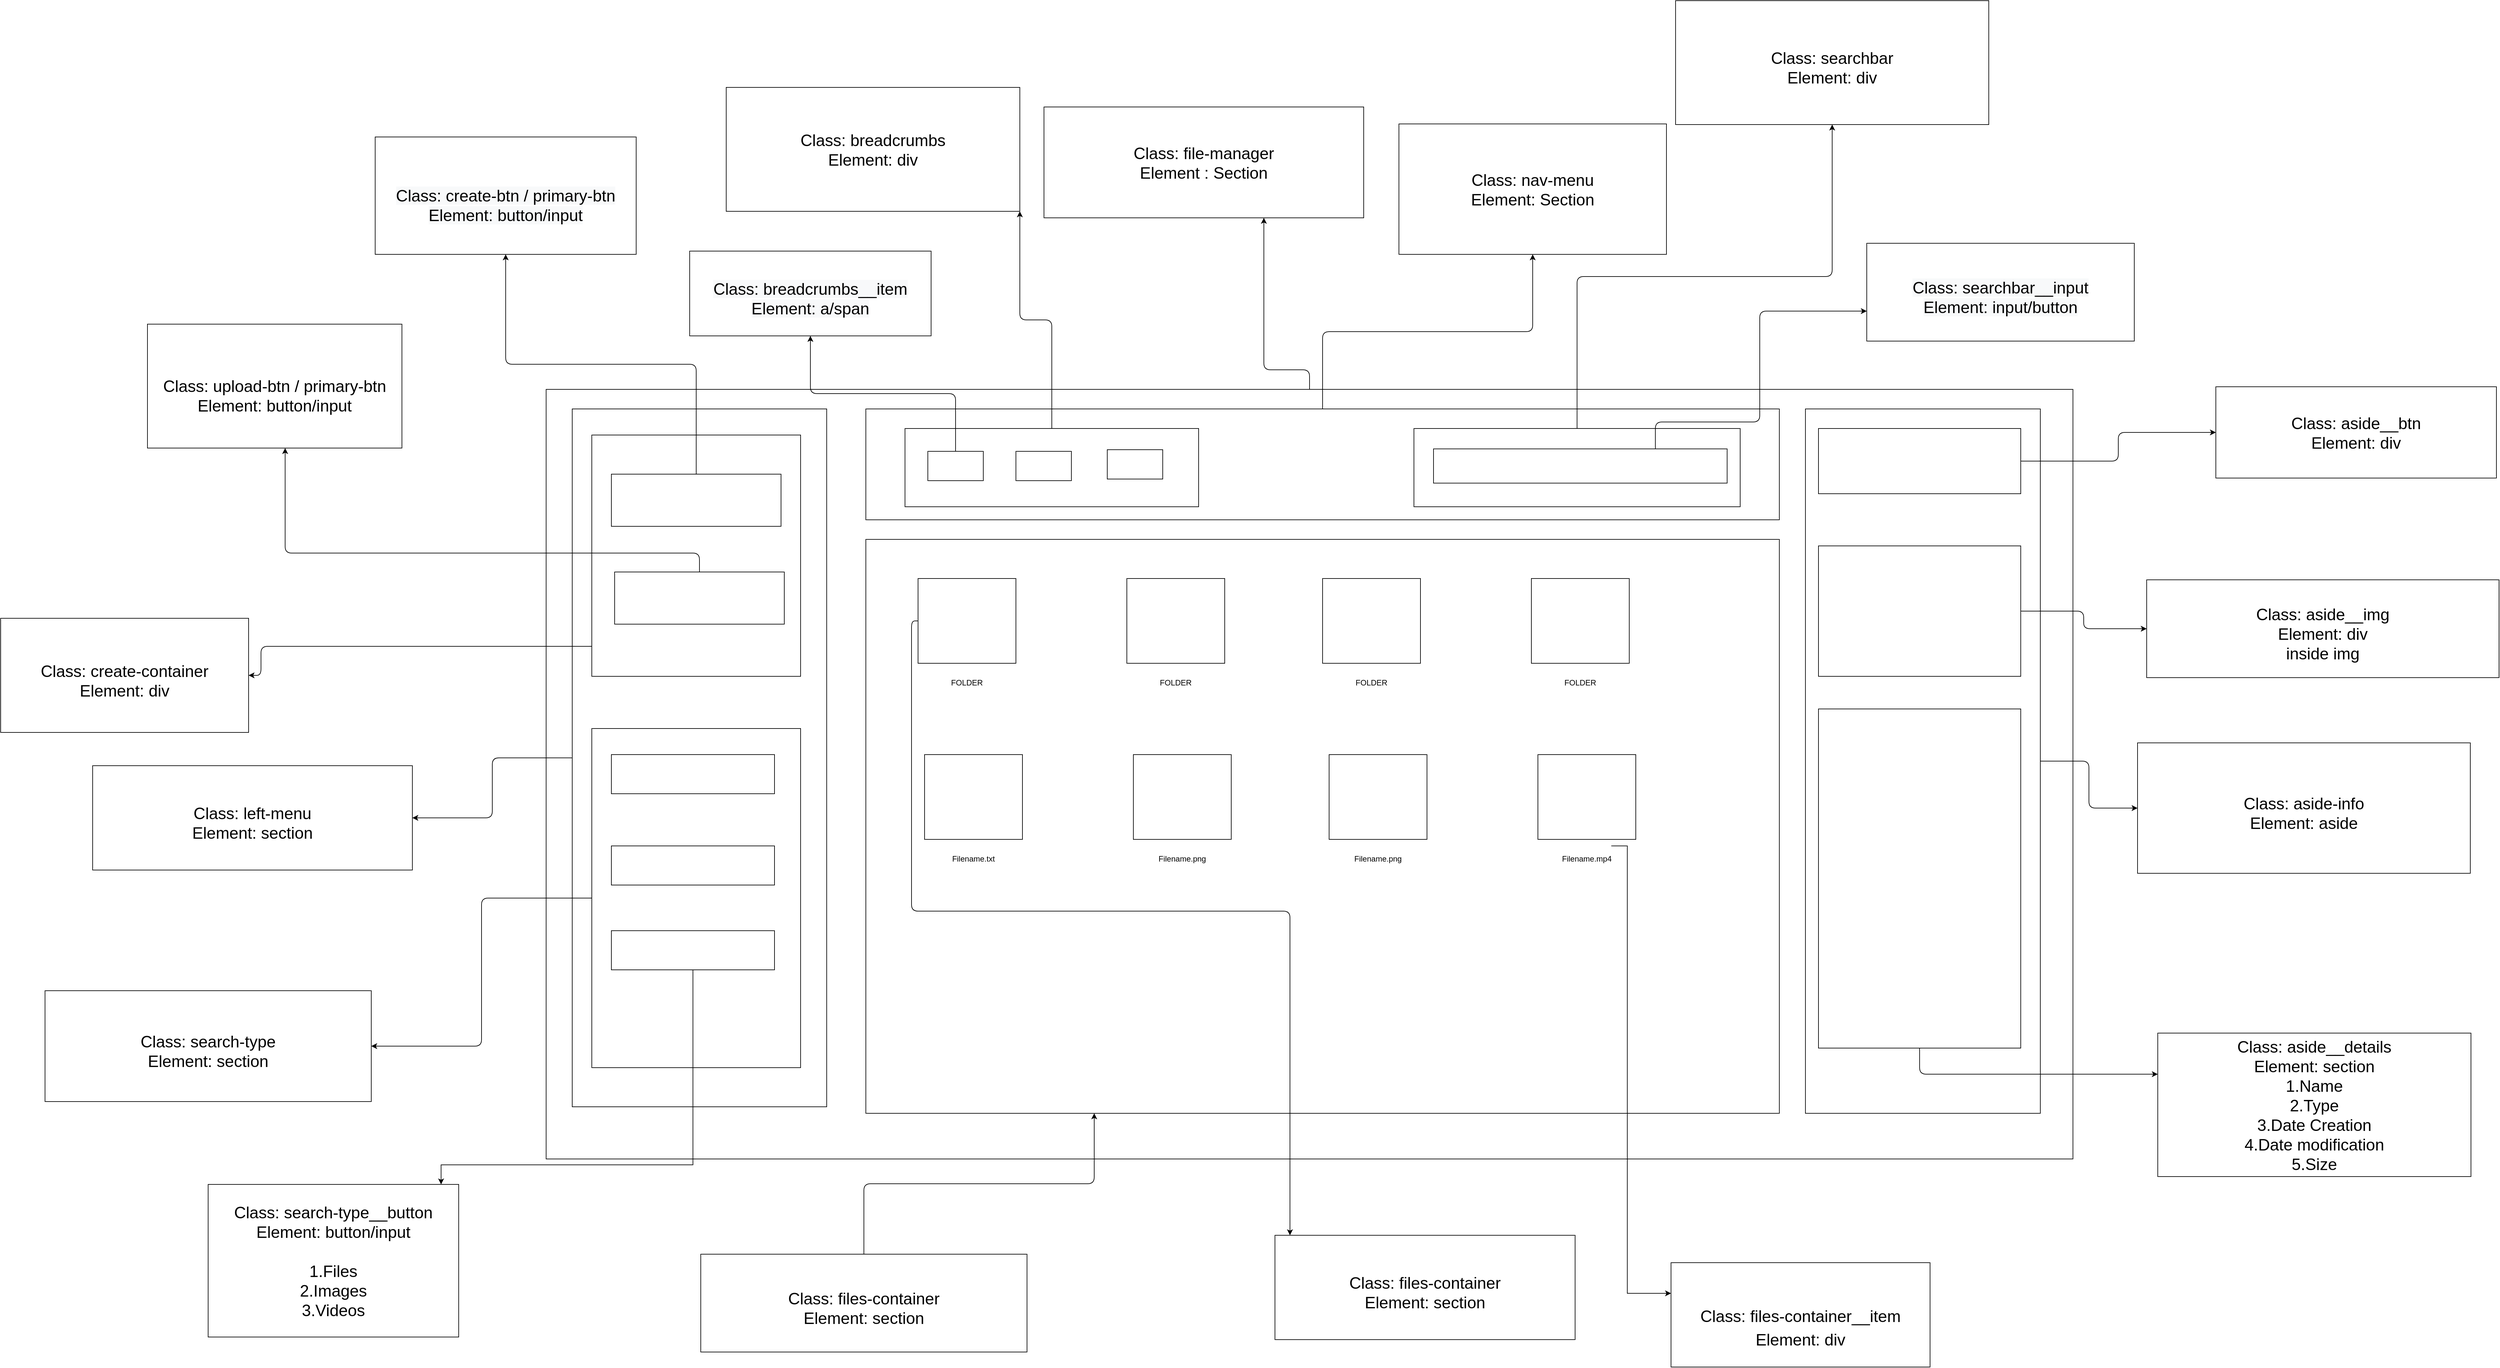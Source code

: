 <mxfile version="18.1.3" type="github">
  <diagram id="mF-xVMla_FzBH1kv6Dqd" name="Page-1">
    <mxGraphModel dx="7363" dy="6950" grid="1" gridSize="1" guides="1" tooltips="1" connect="1" arrows="1" fold="1" page="1" pageScale="1" pageWidth="3300" pageHeight="4681" background="none" math="0" shadow="0">
      <root>
        <mxCell id="0" />
        <mxCell id="1" parent="0" />
        <mxCell id="PElz7vEtqk01Eh3gNN9_-1" value="" style="whiteSpace=wrap;html=1;" parent="1" vertex="1">
          <mxGeometry x="660" y="310" width="2340" height="1180" as="geometry" />
        </mxCell>
        <mxCell id="PElz7vEtqk01Eh3gNN9_-43" value="" style="edgeStyle=orthogonalEdgeStyle;orthogonalLoop=1;jettySize=auto;html=1;" parent="1" source="PElz7vEtqk01Eh3gNN9_-2" target="PElz7vEtqk01Eh3gNN9_-42" edge="1">
          <mxGeometry relative="1" as="geometry" />
        </mxCell>
        <mxCell id="PElz7vEtqk01Eh3gNN9_-2" value="" style="whiteSpace=wrap;html=1;" parent="1" vertex="1">
          <mxGeometry x="700" y="340" width="390" height="1070" as="geometry" />
        </mxCell>
        <mxCell id="PElz7vEtqk01Eh3gNN9_-55" value="" style="edgeStyle=orthogonalEdgeStyle;orthogonalLoop=1;jettySize=auto;html=1;" parent="1" source="PElz7vEtqk01Eh3gNN9_-3" target="PElz7vEtqk01Eh3gNN9_-54" edge="1">
          <mxGeometry relative="1" as="geometry" />
        </mxCell>
        <mxCell id="PElz7vEtqk01Eh3gNN9_-72" value="" style="edgeStyle=orthogonalEdgeStyle;orthogonalLoop=1;jettySize=auto;html=1;exitX=0.5;exitY=0;exitDx=0;exitDy=0;" parent="1" source="PElz7vEtqk01Eh3gNN9_-1" target="PElz7vEtqk01Eh3gNN9_-71" edge="1">
          <mxGeometry relative="1" as="geometry">
            <Array as="points">
              <mxPoint x="1830" y="280" />
              <mxPoint x="1760" y="280" />
              <mxPoint x="1760" y="-70" />
              <mxPoint x="1710" y="-70" />
            </Array>
          </mxGeometry>
        </mxCell>
        <mxCell id="PElz7vEtqk01Eh3gNN9_-3" value="" style="whiteSpace=wrap;html=1;" parent="1" vertex="1">
          <mxGeometry x="1150" y="340" width="1400" height="170" as="geometry" />
        </mxCell>
        <mxCell id="PElz7vEtqk01Eh3gNN9_-59" value="" style="edgeStyle=orthogonalEdgeStyle;orthogonalLoop=1;jettySize=auto;html=1;" parent="1" source="PElz7vEtqk01Eh3gNN9_-4" target="PElz7vEtqk01Eh3gNN9_-58" edge="1">
          <mxGeometry relative="1" as="geometry" />
        </mxCell>
        <mxCell id="PElz7vEtqk01Eh3gNN9_-4" value="" style="whiteSpace=wrap;html=1;" parent="1" vertex="1">
          <mxGeometry x="2590" y="340" width="360" height="1080" as="geometry" />
        </mxCell>
        <mxCell id="PElz7vEtqk01Eh3gNN9_-5" value="" style="whiteSpace=wrap;html=1;" parent="1" vertex="1">
          <mxGeometry x="1150" y="540" width="1400" height="880" as="geometry" />
        </mxCell>
        <mxCell id="PElz7vEtqk01Eh3gNN9_-69" value="" style="edgeStyle=orthogonalEdgeStyle;orthogonalLoop=1;jettySize=auto;html=1;" parent="1" source="PElz7vEtqk01Eh3gNN9_-6" target="PElz7vEtqk01Eh3gNN9_-68" edge="1">
          <mxGeometry relative="1" as="geometry">
            <Array as="points">
              <mxPoint x="1220" y="665" />
              <mxPoint x="1220" y="1110" />
              <mxPoint x="1800" y="1110" />
            </Array>
          </mxGeometry>
        </mxCell>
        <mxCell id="PElz7vEtqk01Eh3gNN9_-6" value="" style="whiteSpace=wrap;html=1;" parent="1" vertex="1">
          <mxGeometry x="1230" y="600" width="150" height="130" as="geometry" />
        </mxCell>
        <mxCell id="PElz7vEtqk01Eh3gNN9_-14" value="FOLDER" style="text;html=1;strokeColor=none;fillColor=none;align=center;verticalAlign=middle;whiteSpace=wrap;" parent="1" vertex="1">
          <mxGeometry x="1230" y="740" width="150" height="40" as="geometry" />
        </mxCell>
        <mxCell id="PElz7vEtqk01Eh3gNN9_-15" value="" style="whiteSpace=wrap;html=1;" parent="1" vertex="1">
          <mxGeometry x="1550" y="600" width="150" height="130" as="geometry" />
        </mxCell>
        <mxCell id="PElz7vEtqk01Eh3gNN9_-16" value="FOLDER" style="text;html=1;strokeColor=none;fillColor=none;align=center;verticalAlign=middle;whiteSpace=wrap;" parent="1" vertex="1">
          <mxGeometry x="1550" y="740" width="150" height="40" as="geometry" />
        </mxCell>
        <mxCell id="PElz7vEtqk01Eh3gNN9_-17" value="" style="whiteSpace=wrap;html=1;" parent="1" vertex="1">
          <mxGeometry x="1850" y="600" width="150" height="130" as="geometry" />
        </mxCell>
        <mxCell id="PElz7vEtqk01Eh3gNN9_-18" value="FOLDER" style="text;html=1;strokeColor=none;fillColor=none;align=center;verticalAlign=middle;whiteSpace=wrap;" parent="1" vertex="1">
          <mxGeometry x="1850" y="740" width="150" height="40" as="geometry" />
        </mxCell>
        <mxCell id="PElz7vEtqk01Eh3gNN9_-19" value="" style="whiteSpace=wrap;html=1;" parent="1" vertex="1">
          <mxGeometry x="2170" y="600" width="150" height="130" as="geometry" />
        </mxCell>
        <mxCell id="PElz7vEtqk01Eh3gNN9_-20" value="FOLDER" style="text;html=1;strokeColor=none;fillColor=none;align=center;verticalAlign=middle;whiteSpace=wrap;" parent="1" vertex="1">
          <mxGeometry x="2170" y="740" width="150" height="40" as="geometry" />
        </mxCell>
        <mxCell id="PElz7vEtqk01Eh3gNN9_-21" value="" style="whiteSpace=wrap;html=1;" parent="1" vertex="1">
          <mxGeometry x="1240" y="870" width="150" height="130" as="geometry" />
        </mxCell>
        <mxCell id="PElz7vEtqk01Eh3gNN9_-22" value="Filename.txt" style="text;html=1;strokeColor=none;fillColor=none;align=center;verticalAlign=middle;whiteSpace=wrap;" parent="1" vertex="1">
          <mxGeometry x="1240" y="1010" width="150" height="40" as="geometry" />
        </mxCell>
        <mxCell id="PElz7vEtqk01Eh3gNN9_-23" value="" style="whiteSpace=wrap;html=1;" parent="1" vertex="1">
          <mxGeometry x="1560" y="870" width="150" height="130" as="geometry" />
        </mxCell>
        <mxCell id="PElz7vEtqk01Eh3gNN9_-24" value="Filename.png" style="text;html=1;strokeColor=none;fillColor=none;align=center;verticalAlign=middle;whiteSpace=wrap;" parent="1" vertex="1">
          <mxGeometry x="1560" y="1010" width="150" height="40" as="geometry" />
        </mxCell>
        <mxCell id="PElz7vEtqk01Eh3gNN9_-25" value="" style="whiteSpace=wrap;html=1;" parent="1" vertex="1">
          <mxGeometry x="1860" y="870" width="150" height="130" as="geometry" />
        </mxCell>
        <mxCell id="PElz7vEtqk01Eh3gNN9_-26" value="Filename.png" style="text;html=1;strokeColor=none;fillColor=none;align=center;verticalAlign=middle;whiteSpace=wrap;" parent="1" vertex="1">
          <mxGeometry x="1860" y="1010" width="150" height="40" as="geometry" />
        </mxCell>
        <mxCell id="PElz7vEtqk01Eh3gNN9_-27" value="" style="whiteSpace=wrap;html=1;" parent="1" vertex="1">
          <mxGeometry x="2180" y="870" width="150" height="130" as="geometry" />
        </mxCell>
        <mxCell id="j5obZa7jZ6D7_EVMaaW_-11" value="" style="edgeStyle=orthogonalEdgeStyle;rounded=0;orthogonalLoop=1;jettySize=auto;html=1;fontSize=30;exitX=0.75;exitY=0;exitDx=0;exitDy=0;" edge="1" parent="1" source="PElz7vEtqk01Eh3gNN9_-28" target="j5obZa7jZ6D7_EVMaaW_-10">
          <mxGeometry relative="1" as="geometry">
            <Array as="points">
              <mxPoint x="2317" y="1010" />
              <mxPoint x="2317" y="1696" />
            </Array>
          </mxGeometry>
        </mxCell>
        <mxCell id="PElz7vEtqk01Eh3gNN9_-28" value="Filename.mp4" style="text;html=1;strokeColor=none;fillColor=none;align=center;verticalAlign=middle;whiteSpace=wrap;" parent="1" vertex="1">
          <mxGeometry x="2180" y="1010" width="150" height="40" as="geometry" />
        </mxCell>
        <mxCell id="PElz7vEtqk01Eh3gNN9_-53" value="" style="edgeStyle=orthogonalEdgeStyle;orthogonalLoop=1;jettySize=auto;html=1;entryX=1;entryY=1;entryDx=0;entryDy=0;" parent="1" source="PElz7vEtqk01Eh3gNN9_-30" target="PElz7vEtqk01Eh3gNN9_-52" edge="1">
          <mxGeometry relative="1" as="geometry" />
        </mxCell>
        <mxCell id="PElz7vEtqk01Eh3gNN9_-30" value="" style="whiteSpace=wrap;html=1;" parent="1" vertex="1">
          <mxGeometry x="1210" y="370" width="450" height="120" as="geometry" />
        </mxCell>
        <mxCell id="PElz7vEtqk01Eh3gNN9_-57" value="" style="edgeStyle=orthogonalEdgeStyle;orthogonalLoop=1;jettySize=auto;html=1;" parent="1" source="PElz7vEtqk01Eh3gNN9_-31" target="PElz7vEtqk01Eh3gNN9_-56" edge="1">
          <mxGeometry relative="1" as="geometry" />
        </mxCell>
        <mxCell id="PElz7vEtqk01Eh3gNN9_-31" value="" style="whiteSpace=wrap;html=1;" parent="1" vertex="1">
          <mxGeometry x="1990" y="370" width="500" height="120" as="geometry" />
        </mxCell>
        <mxCell id="PElz7vEtqk01Eh3gNN9_-45" value="" style="edgeStyle=orthogonalEdgeStyle;orthogonalLoop=1;jettySize=auto;html=1;" parent="1" source="PElz7vEtqk01Eh3gNN9_-32" target="PElz7vEtqk01Eh3gNN9_-44" edge="1">
          <mxGeometry relative="1" as="geometry">
            <Array as="points">
              <mxPoint x="223" y="704" />
            </Array>
          </mxGeometry>
        </mxCell>
        <mxCell id="PElz7vEtqk01Eh3gNN9_-32" value="" style="whiteSpace=wrap;html=1;" parent="1" vertex="1">
          <mxGeometry x="730" y="380" width="320" height="370" as="geometry" />
        </mxCell>
        <mxCell id="PElz7vEtqk01Eh3gNN9_-47" value="" style="edgeStyle=orthogonalEdgeStyle;orthogonalLoop=1;jettySize=auto;html=1;" parent="1" source="PElz7vEtqk01Eh3gNN9_-33" target="PElz7vEtqk01Eh3gNN9_-46" edge="1">
          <mxGeometry relative="1" as="geometry" />
        </mxCell>
        <mxCell id="PElz7vEtqk01Eh3gNN9_-33" value="" style="whiteSpace=wrap;html=1;" parent="1" vertex="1">
          <mxGeometry x="730" y="830" width="320" height="520" as="geometry" />
        </mxCell>
        <mxCell id="PElz7vEtqk01Eh3gNN9_-61" value="" style="edgeStyle=orthogonalEdgeStyle;orthogonalLoop=1;jettySize=auto;html=1;" parent="1" source="PElz7vEtqk01Eh3gNN9_-34" target="PElz7vEtqk01Eh3gNN9_-60" edge="1">
          <mxGeometry relative="1" as="geometry" />
        </mxCell>
        <mxCell id="PElz7vEtqk01Eh3gNN9_-34" value="" style="whiteSpace=wrap;html=1;" parent="1" vertex="1">
          <mxGeometry x="2610" y="370" width="310" height="100" as="geometry" />
        </mxCell>
        <mxCell id="PElz7vEtqk01Eh3gNN9_-63" value="" style="edgeStyle=orthogonalEdgeStyle;orthogonalLoop=1;jettySize=auto;html=1;" parent="1" source="PElz7vEtqk01Eh3gNN9_-35" target="PElz7vEtqk01Eh3gNN9_-62" edge="1">
          <mxGeometry relative="1" as="geometry" />
        </mxCell>
        <mxCell id="PElz7vEtqk01Eh3gNN9_-35" value="" style="whiteSpace=wrap;html=1;" parent="1" vertex="1">
          <mxGeometry x="2610" y="550" width="310" height="200" as="geometry" />
        </mxCell>
        <mxCell id="PElz7vEtqk01Eh3gNN9_-65" value="" style="edgeStyle=orthogonalEdgeStyle;orthogonalLoop=1;jettySize=auto;html=1;" parent="1" source="PElz7vEtqk01Eh3gNN9_-36" target="PElz7vEtqk01Eh3gNN9_-64" edge="1">
          <mxGeometry relative="1" as="geometry">
            <Array as="points">
              <mxPoint x="2765" y="1360" />
              <mxPoint x="3330" y="1360" />
            </Array>
          </mxGeometry>
        </mxCell>
        <mxCell id="PElz7vEtqk01Eh3gNN9_-36" value="" style="whiteSpace=wrap;html=1;" parent="1" vertex="1">
          <mxGeometry x="2610" y="800" width="310" height="520" as="geometry" />
        </mxCell>
        <mxCell id="PElz7vEtqk01Eh3gNN9_-37" value="" style="whiteSpace=wrap;html=1;" parent="1" vertex="1">
          <mxGeometry x="760" y="870" width="250" height="60" as="geometry" />
        </mxCell>
        <mxCell id="PElz7vEtqk01Eh3gNN9_-38" value="" style="whiteSpace=wrap;html=1;" parent="1" vertex="1">
          <mxGeometry x="760" y="1010" width="250" height="60" as="geometry" />
        </mxCell>
        <mxCell id="j5obZa7jZ6D7_EVMaaW_-3" value="" style="edgeStyle=orthogonalEdgeStyle;rounded=0;orthogonalLoop=1;jettySize=auto;html=1;fontSize=30;" edge="1" parent="1" source="PElz7vEtqk01Eh3gNN9_-39" target="j5obZa7jZ6D7_EVMaaW_-2">
          <mxGeometry relative="1" as="geometry">
            <Array as="points">
              <mxPoint x="885" y="1499" />
              <mxPoint x="499" y="1499" />
            </Array>
          </mxGeometry>
        </mxCell>
        <mxCell id="PElz7vEtqk01Eh3gNN9_-39" value="" style="whiteSpace=wrap;html=1;" parent="1" vertex="1">
          <mxGeometry x="760" y="1140" width="250" height="60" as="geometry" />
        </mxCell>
        <mxCell id="PElz7vEtqk01Eh3gNN9_-49" value="" style="edgeStyle=orthogonalEdgeStyle;orthogonalLoop=1;jettySize=auto;html=1;" parent="1" source="PElz7vEtqk01Eh3gNN9_-40" target="PElz7vEtqk01Eh3gNN9_-48" edge="1">
          <mxGeometry relative="1" as="geometry" />
        </mxCell>
        <mxCell id="PElz7vEtqk01Eh3gNN9_-40" value="" style="whiteSpace=wrap;html=1;" parent="1" vertex="1">
          <mxGeometry x="760" y="440" width="260" height="80" as="geometry" />
        </mxCell>
        <mxCell id="PElz7vEtqk01Eh3gNN9_-51" value="" style="edgeStyle=orthogonalEdgeStyle;orthogonalLoop=1;jettySize=auto;html=1;" parent="1" source="PElz7vEtqk01Eh3gNN9_-41" target="PElz7vEtqk01Eh3gNN9_-50" edge="1">
          <mxGeometry relative="1" as="geometry">
            <Array as="points">
              <mxPoint x="895" y="561" />
              <mxPoint x="260" y="561" />
            </Array>
          </mxGeometry>
        </mxCell>
        <mxCell id="PElz7vEtqk01Eh3gNN9_-41" value="" style="whiteSpace=wrap;html=1;" parent="1" vertex="1">
          <mxGeometry x="765" y="590" width="260" height="80" as="geometry" />
        </mxCell>
        <mxCell id="PElz7vEtqk01Eh3gNN9_-42" value="&lt;br style=&quot;&quot;&gt;&lt;span style=&quot;font-size: 25px;&quot;&gt;Class: left-menu&lt;/span&gt;&lt;br style=&quot;font-size: 25px;&quot;&gt;&lt;span style=&quot;font-size: 25px;&quot;&gt;Element: section&lt;/span&gt;" style="whiteSpace=wrap;html=1;" parent="1" vertex="1">
          <mxGeometry x="-35" y="887" width="490" height="160" as="geometry" />
        </mxCell>
        <mxCell id="PElz7vEtqk01Eh3gNN9_-44" value="&lt;br style=&quot;&quot;&gt;&lt;span style=&quot;font-size: 25px;&quot;&gt;Class: create-container&lt;/span&gt;&lt;br style=&quot;font-size: 25px;&quot;&gt;&lt;span style=&quot;font-size: 25px;&quot;&gt;Element: div&lt;/span&gt;" style="whiteSpace=wrap;html=1;" parent="1" vertex="1">
          <mxGeometry x="-176" y="661" width="380" height="175" as="geometry" />
        </mxCell>
        <mxCell id="PElz7vEtqk01Eh3gNN9_-46" value="&lt;br style=&quot;&quot;&gt;&lt;span style=&quot;font-size: 25px;&quot;&gt;Class: search-type&lt;/span&gt;&lt;br style=&quot;font-size: 25px;&quot;&gt;&lt;span style=&quot;font-size: 25px;&quot;&gt;Element: section&lt;/span&gt;" style="whiteSpace=wrap;html=1;" parent="1" vertex="1">
          <mxGeometry x="-108" y="1232" width="500" height="170" as="geometry" />
        </mxCell>
        <mxCell id="PElz7vEtqk01Eh3gNN9_-48" value="&lt;br&gt;&lt;br style=&quot;color: rgb(0, 0, 0); font-family: Helvetica; font-size: 12px; font-style: normal; font-variant-ligatures: normal; font-variant-caps: normal; font-weight: 400; letter-spacing: normal; orphans: 2; text-align: center; text-indent: 0px; text-transform: none; widows: 2; word-spacing: 0px; -webkit-text-stroke-width: 0px; background-color: rgb(248, 249, 250); text-decoration-thickness: initial; text-decoration-style: initial; text-decoration-color: initial;&quot;&gt;&lt;span style=&quot;color: rgb(0, 0, 0); font-family: Helvetica; font-style: normal; font-variant-ligatures: normal; font-variant-caps: normal; font-weight: 400; letter-spacing: normal; orphans: 2; text-align: center; text-indent: 0px; text-transform: none; widows: 2; word-spacing: 0px; -webkit-text-stroke-width: 0px; background-color: rgb(248, 249, 250); text-decoration-thickness: initial; text-decoration-style: initial; text-decoration-color: initial; font-size: 25px;&quot;&gt;Class: create-btn / primary-btn&lt;/span&gt;&lt;br style=&quot;color: rgb(0, 0, 0); font-family: Helvetica; font-style: normal; font-variant-ligatures: normal; font-variant-caps: normal; font-weight: 400; letter-spacing: normal; orphans: 2; text-align: center; text-indent: 0px; text-transform: none; widows: 2; word-spacing: 0px; -webkit-text-stroke-width: 0px; background-color: rgb(248, 249, 250); text-decoration-thickness: initial; text-decoration-style: initial; text-decoration-color: initial; font-size: 25px;&quot;&gt;&lt;span style=&quot;color: rgb(0, 0, 0); font-family: Helvetica; font-style: normal; font-variant-ligatures: normal; font-variant-caps: normal; font-weight: 400; letter-spacing: normal; orphans: 2; text-align: center; text-indent: 0px; text-transform: none; widows: 2; word-spacing: 0px; -webkit-text-stroke-width: 0px; background-color: rgb(248, 249, 250); text-decoration-thickness: initial; text-decoration-style: initial; text-decoration-color: initial; font-size: 25px;&quot;&gt;Element: button/input&lt;/span&gt;" style="whiteSpace=wrap;html=1;" parent="1" vertex="1">
          <mxGeometry x="398" y="-77" width="400" height="180" as="geometry" />
        </mxCell>
        <mxCell id="PElz7vEtqk01Eh3gNN9_-50" value="&lt;br style=&quot;&quot;&gt;&lt;br style=&quot;&quot;&gt;&lt;span style=&quot;font-size: 25px;&quot;&gt;Class: upload-btn / primary-btn&lt;/span&gt;&lt;br style=&quot;font-size: 25px;&quot;&gt;&lt;span style=&quot;font-size: 25px;&quot;&gt;Element: button/input&lt;/span&gt;" style="whiteSpace=wrap;html=1;" parent="1" vertex="1">
          <mxGeometry x="49" y="210" width="390" height="190" as="geometry" />
        </mxCell>
        <mxCell id="PElz7vEtqk01Eh3gNN9_-52" value="&lt;span style=&quot;font-size: 25px;&quot;&gt;Class: breadcrumbs&lt;/span&gt;&lt;br style=&quot;font-size: 25px;&quot;&gt;&lt;span style=&quot;font-size: 25px;&quot;&gt;Element: div&lt;/span&gt;" style="whiteSpace=wrap;html=1;" parent="1" vertex="1">
          <mxGeometry x="936" y="-153" width="450" height="190" as="geometry" />
        </mxCell>
        <mxCell id="PElz7vEtqk01Eh3gNN9_-54" value="&lt;font style=&quot;font-size: 25px;&quot;&gt;Class: nav-menu&lt;br&gt;Element: Section&lt;br&gt;&lt;/font&gt;" style="whiteSpace=wrap;html=1;" parent="1" vertex="1">
          <mxGeometry x="1967" y="-97" width="410" height="200" as="geometry" />
        </mxCell>
        <mxCell id="PElz7vEtqk01Eh3gNN9_-56" value="&lt;br&gt;&lt;span style=&quot;font-size: 25px;&quot;&gt;Class: searchbar&lt;/span&gt;&lt;br style=&quot;font-size: 25px;&quot;&gt;&lt;span style=&quot;font-size: 25px;&quot;&gt;Element: div&lt;/span&gt;" style="whiteSpace=wrap;html=1;" parent="1" vertex="1">
          <mxGeometry x="2391" y="-286" width="480" height="190" as="geometry" />
        </mxCell>
        <mxCell id="PElz7vEtqk01Eh3gNN9_-58" value="&lt;br style=&quot;&quot;&gt;&lt;span style=&quot;font-size: 25px;&quot;&gt;Class: aside-info&lt;/span&gt;&lt;br style=&quot;font-size: 25px;&quot;&gt;&lt;span style=&quot;font-size: 25px;&quot;&gt;Element: aside&lt;/span&gt;" style="whiteSpace=wrap;html=1;" parent="1" vertex="1">
          <mxGeometry x="3099" y="852" width="510" height="200" as="geometry" />
        </mxCell>
        <mxCell id="PElz7vEtqk01Eh3gNN9_-60" value="&lt;span style=&quot;font-size: 25px;&quot;&gt;Class: aside__btn&lt;/span&gt;&lt;br style=&quot;font-size: 25px;&quot;&gt;&lt;span style=&quot;font-size: 25px;&quot;&gt;Element: div&lt;/span&gt;" style="whiteSpace=wrap;html=1;" parent="1" vertex="1">
          <mxGeometry x="3219" y="306" width="430" height="140" as="geometry" />
        </mxCell>
        <mxCell id="PElz7vEtqk01Eh3gNN9_-62" value="&lt;br style=&quot;&quot;&gt;&lt;span style=&quot;font-size: 25px;&quot;&gt;Class: aside__img&lt;/span&gt;&lt;br style=&quot;font-size: 25px;&quot;&gt;&lt;span style=&quot;font-size: 25px;&quot;&gt;Element: div&lt;br&gt;inside img&lt;br&gt;&lt;/span&gt;" style="whiteSpace=wrap;html=1;" parent="1" vertex="1">
          <mxGeometry x="3113" y="602" width="540" height="150" as="geometry" />
        </mxCell>
        <mxCell id="PElz7vEtqk01Eh3gNN9_-64" value="&lt;span style=&quot;font-size: 25px;&quot;&gt;Class: aside__details&lt;/span&gt;&lt;br style=&quot;font-size: 25px;&quot;&gt;&lt;span style=&quot;font-size: 25px;&quot;&gt;Element: section&lt;br&gt;1.Name&lt;br&gt;2.Type&lt;br&gt;3.Date Creation&lt;br&gt;4.Date modification&lt;br&gt;5.Size&lt;br&gt;&lt;/span&gt;" style="whiteSpace=wrap;html=1;" parent="1" vertex="1">
          <mxGeometry x="3130" y="1297" width="480" height="220" as="geometry" />
        </mxCell>
        <mxCell id="PElz7vEtqk01Eh3gNN9_-67" style="edgeStyle=orthogonalEdgeStyle;orthogonalLoop=1;jettySize=auto;html=1;entryX=0.25;entryY=1;entryDx=0;entryDy=0;" parent="1" source="PElz7vEtqk01Eh3gNN9_-66" target="PElz7vEtqk01Eh3gNN9_-5" edge="1">
          <mxGeometry relative="1" as="geometry" />
        </mxCell>
        <mxCell id="PElz7vEtqk01Eh3gNN9_-66" value="&lt;br style=&quot;&quot;&gt;&lt;span style=&quot;font-size: 25px;&quot;&gt;Class: files-container&lt;/span&gt;&lt;br style=&quot;font-size: 25px;&quot;&gt;&lt;span style=&quot;font-size: 25px;&quot;&gt;Element: section&lt;/span&gt;" style="whiteSpace=wrap;html=1;" parent="1" vertex="1">
          <mxGeometry x="897" y="1636" width="500" height="150" as="geometry" />
        </mxCell>
        <mxCell id="PElz7vEtqk01Eh3gNN9_-68" value="&lt;br style=&quot;&quot;&gt;&lt;span style=&quot;font-size: 25px;&quot;&gt;Class: files-container&lt;/span&gt;&lt;br style=&quot;font-size: 25px;&quot;&gt;&lt;span style=&quot;font-size: 25px;&quot;&gt;Element: section&lt;/span&gt;" style="whiteSpace=wrap;html=1;" parent="1" vertex="1">
          <mxGeometry x="1777" y="1607" width="460" height="160" as="geometry" />
        </mxCell>
        <mxCell id="PElz7vEtqk01Eh3gNN9_-71" value="&lt;font style=&quot;font-size: 25px;&quot;&gt;Class: file-manager&lt;br&gt;Element : Section&lt;br&gt;&lt;/font&gt;" style="whiteSpace=wrap;html=1;" parent="1" vertex="1">
          <mxGeometry x="1423" y="-123" width="490" height="170" as="geometry" />
        </mxCell>
        <mxCell id="PElz7vEtqk01Eh3gNN9_-79" value="" style="edgeStyle=orthogonalEdgeStyle;orthogonalLoop=1;jettySize=auto;html=1;" parent="1" source="PElz7vEtqk01Eh3gNN9_-74" target="PElz7vEtqk01Eh3gNN9_-78" edge="1">
          <mxGeometry relative="1" as="geometry" />
        </mxCell>
        <mxCell id="PElz7vEtqk01Eh3gNN9_-74" value="" style="whiteSpace=wrap;html=1;" parent="1" vertex="1">
          <mxGeometry x="1245" y="405" width="85" height="45" as="geometry" />
        </mxCell>
        <mxCell id="PElz7vEtqk01Eh3gNN9_-75" value="" style="whiteSpace=wrap;html=1;" parent="1" vertex="1">
          <mxGeometry x="1380" y="405" width="85" height="45" as="geometry" />
        </mxCell>
        <mxCell id="PElz7vEtqk01Eh3gNN9_-76" value="" style="whiteSpace=wrap;html=1;" parent="1" vertex="1">
          <mxGeometry x="1520" y="402.5" width="85" height="45" as="geometry" />
        </mxCell>
        <mxCell id="PElz7vEtqk01Eh3gNN9_-81" value="" style="edgeStyle=orthogonalEdgeStyle;orthogonalLoop=1;jettySize=auto;html=1;" parent="1" source="PElz7vEtqk01Eh3gNN9_-77" target="PElz7vEtqk01Eh3gNN9_-80" edge="1">
          <mxGeometry relative="1" as="geometry">
            <Array as="points">
              <mxPoint x="2360" y="360" />
              <mxPoint x="2520" y="360" />
              <mxPoint x="2520" y="190" />
            </Array>
          </mxGeometry>
        </mxCell>
        <mxCell id="PElz7vEtqk01Eh3gNN9_-77" value="" style="whiteSpace=wrap;html=1;" parent="1" vertex="1">
          <mxGeometry x="2020" y="401.25" width="450" height="52.5" as="geometry" />
        </mxCell>
        <mxCell id="PElz7vEtqk01Eh3gNN9_-78" value="&lt;br&gt;&lt;span style=&quot;color: rgb(0, 0, 0); font-family: Helvetica; font-style: normal; font-variant-ligatures: normal; font-variant-caps: normal; font-weight: 400; letter-spacing: normal; orphans: 2; text-align: center; text-indent: 0px; text-transform: none; widows: 2; word-spacing: 0px; -webkit-text-stroke-width: 0px; background-color: rgb(248, 249, 250); text-decoration-thickness: initial; text-decoration-style: initial; text-decoration-color: initial; font-size: 25px;&quot;&gt;Class: breadcrumbs__item&lt;/span&gt;&lt;br style=&quot;color: rgb(0, 0, 0); font-family: Helvetica; font-style: normal; font-variant-ligatures: normal; font-variant-caps: normal; font-weight: 400; letter-spacing: normal; orphans: 2; text-align: center; text-indent: 0px; text-transform: none; widows: 2; word-spacing: 0px; -webkit-text-stroke-width: 0px; background-color: rgb(248, 249, 250); text-decoration-thickness: initial; text-decoration-style: initial; text-decoration-color: initial; font-size: 25px;&quot;&gt;&lt;span style=&quot;color: rgb(0, 0, 0); font-family: Helvetica; font-style: normal; font-variant-ligatures: normal; font-variant-caps: normal; font-weight: 400; letter-spacing: normal; orphans: 2; text-align: center; text-indent: 0px; text-transform: none; widows: 2; word-spacing: 0px; -webkit-text-stroke-width: 0px; background-color: rgb(248, 249, 250); text-decoration-thickness: initial; text-decoration-style: initial; text-decoration-color: initial; font-size: 25px;&quot;&gt;Element: a/span&lt;/span&gt;" style="whiteSpace=wrap;html=1;" parent="1" vertex="1">
          <mxGeometry x="880" y="98" width="370" height="130" as="geometry" />
        </mxCell>
        <mxCell id="PElz7vEtqk01Eh3gNN9_-80" value="&lt;br&gt;&lt;span style=&quot;color: rgb(0, 0, 0); font-family: Helvetica; font-size: 25px; font-style: normal; font-variant-ligatures: normal; font-variant-caps: normal; font-weight: 400; letter-spacing: normal; orphans: 2; text-align: center; text-indent: 0px; text-transform: none; widows: 2; word-spacing: 0px; -webkit-text-stroke-width: 0px; background-color: rgb(248, 249, 250); text-decoration-thickness: initial; text-decoration-style: initial; text-decoration-color: initial; float: none; display: inline !important;&quot;&gt;Class: searchbar__input&lt;/span&gt;&lt;br style=&quot;color: rgb(0, 0, 0); font-family: Helvetica; font-size: 25px; font-style: normal; font-variant-ligatures: normal; font-variant-caps: normal; font-weight: 400; letter-spacing: normal; orphans: 2; text-align: center; text-indent: 0px; text-transform: none; widows: 2; word-spacing: 0px; -webkit-text-stroke-width: 0px; background-color: rgb(248, 249, 250); text-decoration-thickness: initial; text-decoration-style: initial; text-decoration-color: initial;&quot;&gt;&lt;span style=&quot;color: rgb(0, 0, 0); font-family: Helvetica; font-size: 25px; font-style: normal; font-variant-ligatures: normal; font-variant-caps: normal; font-weight: 400; letter-spacing: normal; orphans: 2; text-align: center; text-indent: 0px; text-transform: none; widows: 2; word-spacing: 0px; -webkit-text-stroke-width: 0px; background-color: rgb(248, 249, 250); text-decoration-thickness: initial; text-decoration-style: initial; text-decoration-color: initial; float: none; display: inline !important;&quot;&gt;Element: input/button&lt;/span&gt;" style="whiteSpace=wrap;html=1;" parent="1" vertex="1">
          <mxGeometry x="2684" y="86" width="410" height="150" as="geometry" />
        </mxCell>
        <mxCell id="j5obZa7jZ6D7_EVMaaW_-2" value="&lt;span style=&quot;font-size: 25px;&quot;&gt;Class: search-type__button&lt;/span&gt;&lt;br style=&quot;font-size: 25px;&quot;&gt;&lt;span style=&quot;font-size: 25px;&quot;&gt;Element: button/input&lt;br&gt;&lt;br&gt;1.Files&lt;br&gt;2.Images&lt;br&gt;3.Videos&lt;br&gt;&lt;/span&gt;" style="whiteSpace=wrap;html=1;" vertex="1" parent="1">
          <mxGeometry x="142" y="1529" width="384" height="234" as="geometry" />
        </mxCell>
        <mxCell id="j5obZa7jZ6D7_EVMaaW_-10" value="&lt;br style=&quot;font-size: 12px;&quot;&gt;&lt;span style=&quot;font-size: 25px;&quot;&gt;Class: files-container__item&lt;/span&gt;&lt;br style=&quot;font-size: 25px;&quot;&gt;&lt;span style=&quot;font-size: 25px;&quot;&gt;Element: div&lt;/span&gt;" style="whiteSpace=wrap;html=1;fontSize=30;" vertex="1" parent="1">
          <mxGeometry x="2384" y="1649" width="397" height="160" as="geometry" />
        </mxCell>
      </root>
    </mxGraphModel>
  </diagram>
</mxfile>
